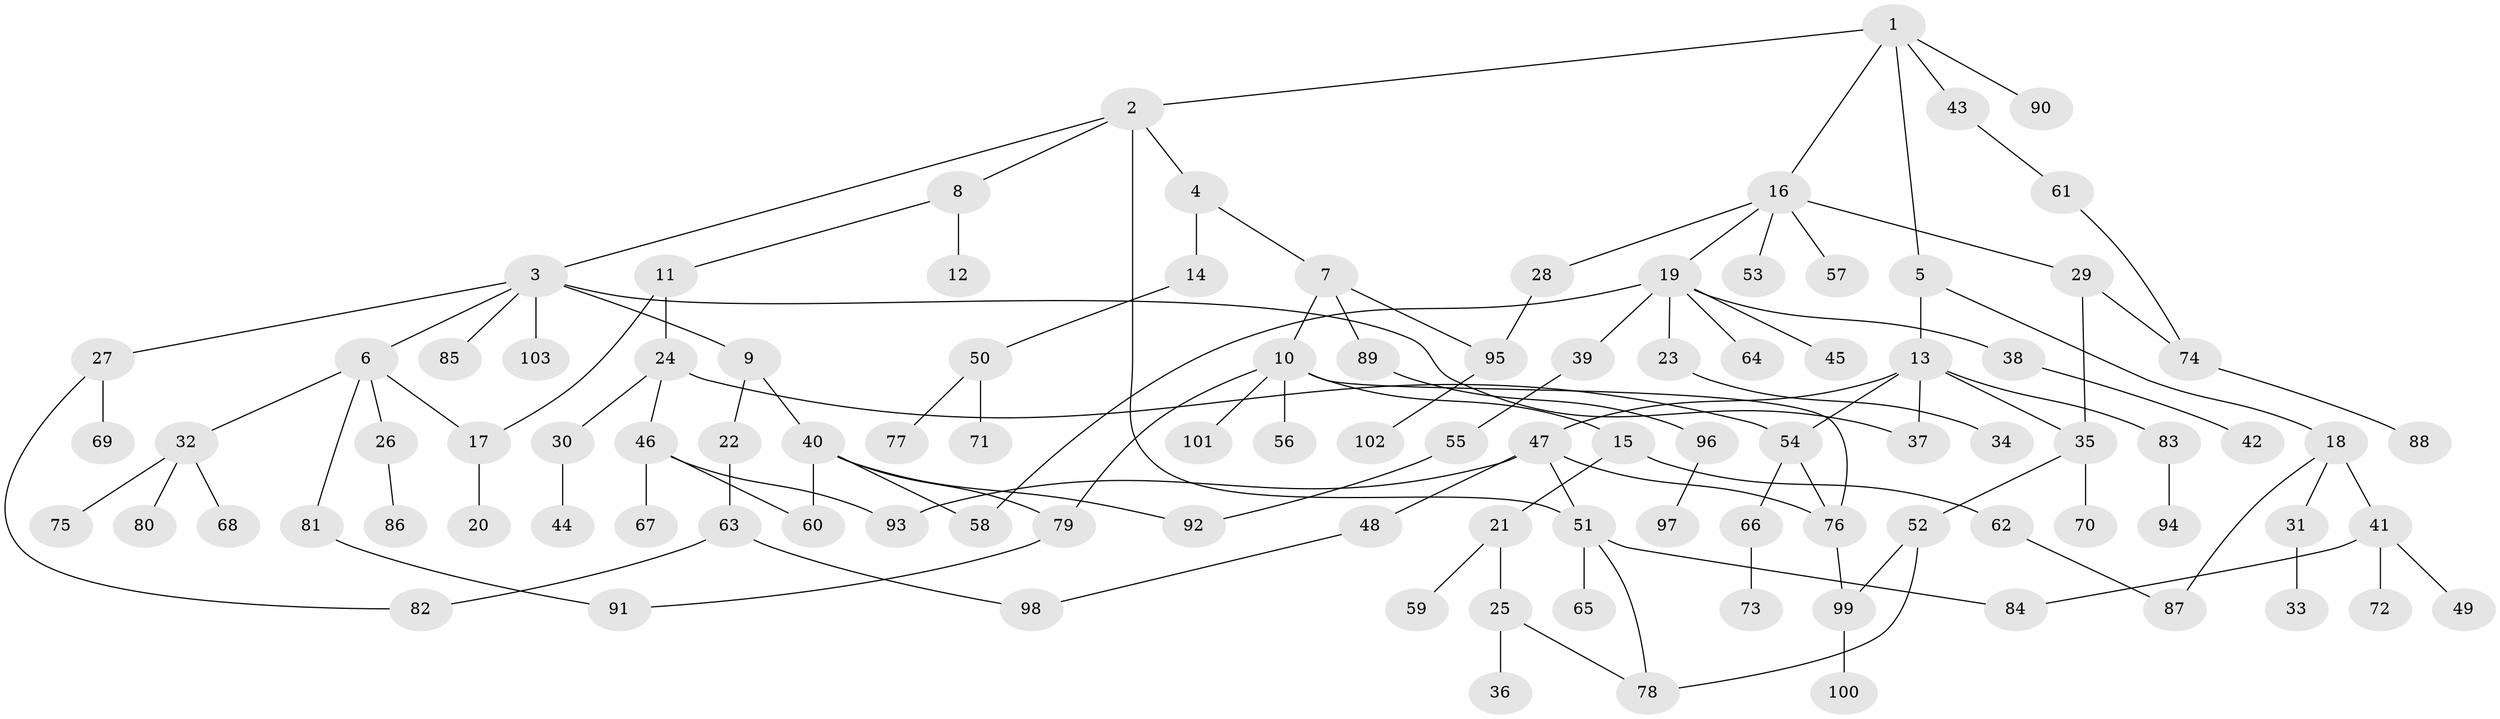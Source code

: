 // coarse degree distribution, {8: 0.029411764705882353, 6: 0.029411764705882353, 3: 0.14705882352941177, 5: 0.10294117647058823, 4: 0.07352941176470588, 7: 0.014705882352941176, 1: 0.38235294117647056, 2: 0.22058823529411764}
// Generated by graph-tools (version 1.1) at 2025/23/03/03/25 07:23:31]
// undirected, 103 vertices, 124 edges
graph export_dot {
graph [start="1"]
  node [color=gray90,style=filled];
  1;
  2;
  3;
  4;
  5;
  6;
  7;
  8;
  9;
  10;
  11;
  12;
  13;
  14;
  15;
  16;
  17;
  18;
  19;
  20;
  21;
  22;
  23;
  24;
  25;
  26;
  27;
  28;
  29;
  30;
  31;
  32;
  33;
  34;
  35;
  36;
  37;
  38;
  39;
  40;
  41;
  42;
  43;
  44;
  45;
  46;
  47;
  48;
  49;
  50;
  51;
  52;
  53;
  54;
  55;
  56;
  57;
  58;
  59;
  60;
  61;
  62;
  63;
  64;
  65;
  66;
  67;
  68;
  69;
  70;
  71;
  72;
  73;
  74;
  75;
  76;
  77;
  78;
  79;
  80;
  81;
  82;
  83;
  84;
  85;
  86;
  87;
  88;
  89;
  90;
  91;
  92;
  93;
  94;
  95;
  96;
  97;
  98;
  99;
  100;
  101;
  102;
  103;
  1 -- 2;
  1 -- 5;
  1 -- 16;
  1 -- 43;
  1 -- 90;
  2 -- 3;
  2 -- 4;
  2 -- 8;
  2 -- 51;
  3 -- 6;
  3 -- 9;
  3 -- 27;
  3 -- 85;
  3 -- 103;
  3 -- 37;
  4 -- 7;
  4 -- 14;
  5 -- 13;
  5 -- 18;
  6 -- 26;
  6 -- 32;
  6 -- 81;
  6 -- 17;
  7 -- 10;
  7 -- 89;
  7 -- 95;
  8 -- 11;
  8 -- 12;
  9 -- 22;
  9 -- 40;
  10 -- 15;
  10 -- 56;
  10 -- 79;
  10 -- 101;
  10 -- 76;
  11 -- 17;
  11 -- 24;
  13 -- 35;
  13 -- 37;
  13 -- 47;
  13 -- 54;
  13 -- 83;
  14 -- 50;
  15 -- 21;
  15 -- 62;
  16 -- 19;
  16 -- 28;
  16 -- 29;
  16 -- 53;
  16 -- 57;
  17 -- 20;
  18 -- 31;
  18 -- 41;
  18 -- 87;
  19 -- 23;
  19 -- 38;
  19 -- 39;
  19 -- 45;
  19 -- 64;
  19 -- 58;
  21 -- 25;
  21 -- 59;
  22 -- 63;
  23 -- 34;
  24 -- 30;
  24 -- 46;
  24 -- 54;
  25 -- 36;
  25 -- 78;
  26 -- 86;
  27 -- 69;
  27 -- 82;
  28 -- 95;
  29 -- 35;
  29 -- 74;
  30 -- 44;
  31 -- 33;
  32 -- 68;
  32 -- 75;
  32 -- 80;
  35 -- 52;
  35 -- 70;
  38 -- 42;
  39 -- 55;
  40 -- 58;
  40 -- 92;
  40 -- 60;
  40 -- 79;
  41 -- 49;
  41 -- 72;
  41 -- 84;
  43 -- 61;
  46 -- 60;
  46 -- 67;
  46 -- 93;
  47 -- 48;
  47 -- 51;
  47 -- 76;
  47 -- 93;
  48 -- 98;
  50 -- 71;
  50 -- 77;
  51 -- 65;
  51 -- 78;
  51 -- 84;
  52 -- 99;
  52 -- 78;
  54 -- 66;
  54 -- 76;
  55 -- 92;
  61 -- 74;
  62 -- 87;
  63 -- 82;
  63 -- 98;
  66 -- 73;
  74 -- 88;
  76 -- 99;
  79 -- 91;
  81 -- 91;
  83 -- 94;
  89 -- 96;
  95 -- 102;
  96 -- 97;
  99 -- 100;
}

